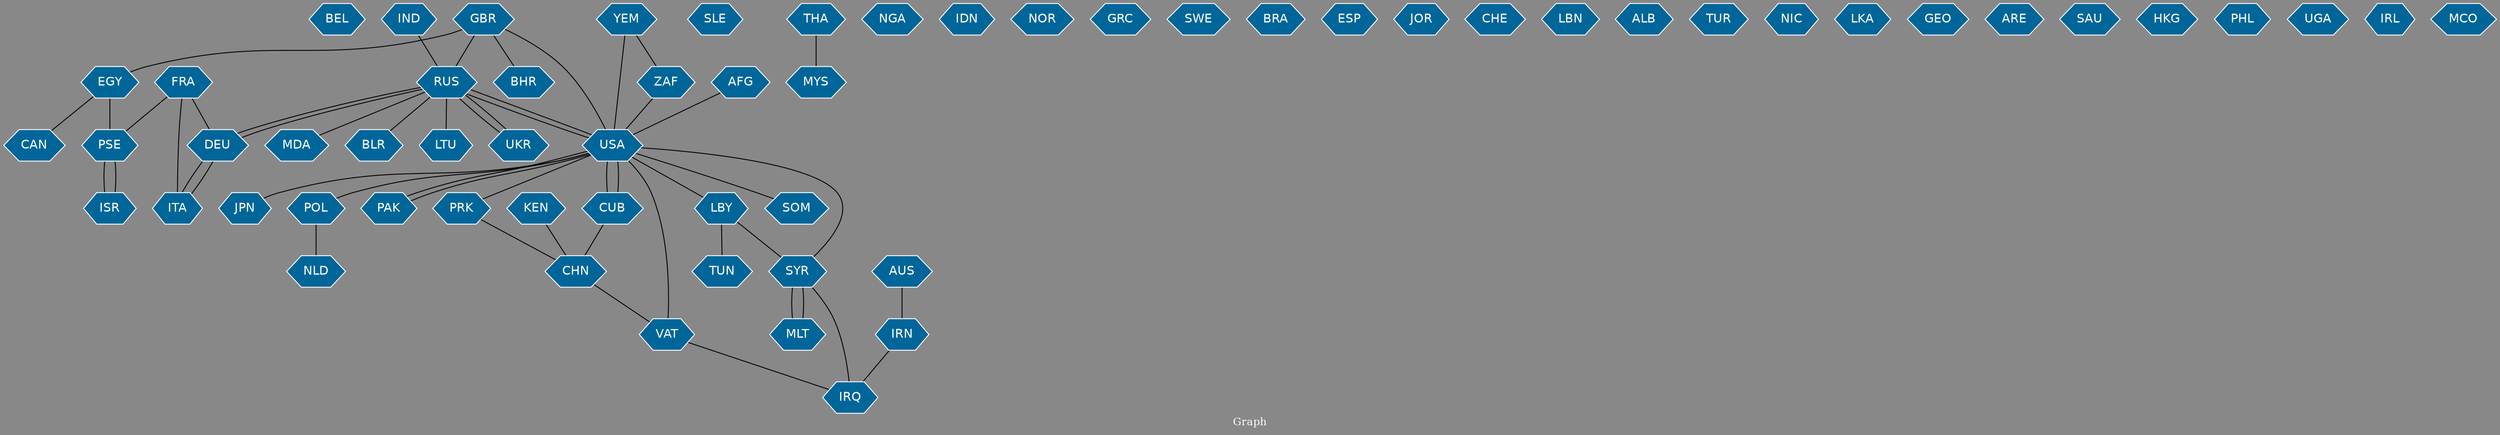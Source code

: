 // Countries together in item graph
graph {
	graph [bgcolor="#888888" fontcolor=white fontsize=12 label="Graph" outputorder=edgesfirst overlap=prism]
	node [color=white fillcolor="#006699" fontcolor=white fontname=Helvetica shape=hexagon style=filled]
	edge [arrowhead=open color=black fontcolor=white fontname=Courier fontsize=12]
		BEL [label=BEL]
		GBR [label=GBR]
		ITA [label=ITA]
		DEU [label=DEU]
		UKR [label=UKR]
		USA [label=USA]
		YEM [label=YEM]
		EGY [label=EGY]
		CHN [label=CHN]
		SLE [label=SLE]
		THA [label=THA]
		MYS [label=MYS]
		SYR [label=SYR]
		IRQ [label=IRQ]
		RUS [label=RUS]
		NGA [label=NGA]
		ISR [label=ISR]
		LBY [label=LBY]
		TUN [label=TUN]
		IDN [label=IDN]
		NOR [label=NOR]
		AUS [label=AUS]
		IRN [label=IRN]
		NLD [label=NLD]
		PSE [label=PSE]
		IND [label=IND]
		GRC [label=GRC]
		FRA [label=FRA]
		SOM [label=SOM]
		CUB [label=CUB]
		VAT [label=VAT]
		ZAF [label=ZAF]
		JPN [label=JPN]
		SWE [label=SWE]
		MLT [label=MLT]
		PRK [label=PRK]
		BRA [label=BRA]
		ESP [label=ESP]
		JOR [label=JOR]
		BHR [label=BHR]
		CHE [label=CHE]
		LBN [label=LBN]
		ALB [label=ALB]
		TUR [label=TUR]
		AFG [label=AFG]
		PAK [label=PAK]
		NIC [label=NIC]
		LKA [label=LKA]
		GEO [label=GEO]
		ARE [label=ARE]
		SAU [label=SAU]
		HKG [label=HKG]
		MDA [label=MDA]
		KEN [label=KEN]
		PHL [label=PHL]
		CAN [label=CAN]
		POL [label=POL]
		UGA [label=UGA]
		IRL [label=IRL]
		MCO [label=MCO]
		BLR [label=BLR]
		LTU [label=LTU]
			CUB -- CHN [weight=1]
			AUS -- IRN [weight=1]
			SYR -- USA [weight=1]
			SYR -- IRQ [weight=1]
			ISR -- PSE [weight=5]
			UKR -- RUS [weight=2]
			RUS -- BLR [weight=1]
			RUS -- LTU [weight=1]
			PAK -- USA [weight=1]
			FRA -- ITA [weight=1]
			IRN -- IRQ [weight=1]
			PRK -- CHN [weight=1]
			LBY -- SYR [weight=1]
			ZAF -- USA [weight=1]
			YEM -- USA [weight=1]
			POL -- NLD [weight=1]
			GBR -- BHR [weight=1]
			VAT -- USA [weight=1]
			USA -- POL [weight=1]
			LBY -- TUN [weight=3]
			VAT -- IRQ [weight=1]
			CHN -- VAT [weight=1]
			IND -- RUS [weight=1]
			DEU -- RUS [weight=1]
			USA -- SOM [weight=1]
			DEU -- ITA [weight=1]
			AFG -- USA [weight=1]
			FRA -- PSE [weight=1]
			RUS -- MDA [weight=1]
			USA -- JPN [weight=1]
			USA -- LBY [weight=1]
			YEM -- ZAF [weight=1]
			KEN -- CHN [weight=1]
			RUS -- USA [weight=1]
			USA -- CUB [weight=3]
			RUS -- UKR [weight=3]
			USA -- RUS [weight=2]
			PSE -- ISR [weight=2]
			CUB -- USA [weight=2]
			EGY -- PSE [weight=1]
			ITA -- DEU [weight=1]
			GBR -- RUS [weight=1]
			RUS -- DEU [weight=1]
			GBR -- EGY [weight=2]
			MLT -- SYR [weight=2]
			USA -- GBR [weight=1]
			FRA -- DEU [weight=1]
			THA -- MYS [weight=1]
			SYR -- MLT [weight=1]
			USA -- PAK [weight=1]
			EGY -- CAN [weight=1]
			USA -- PRK [weight=1]
}